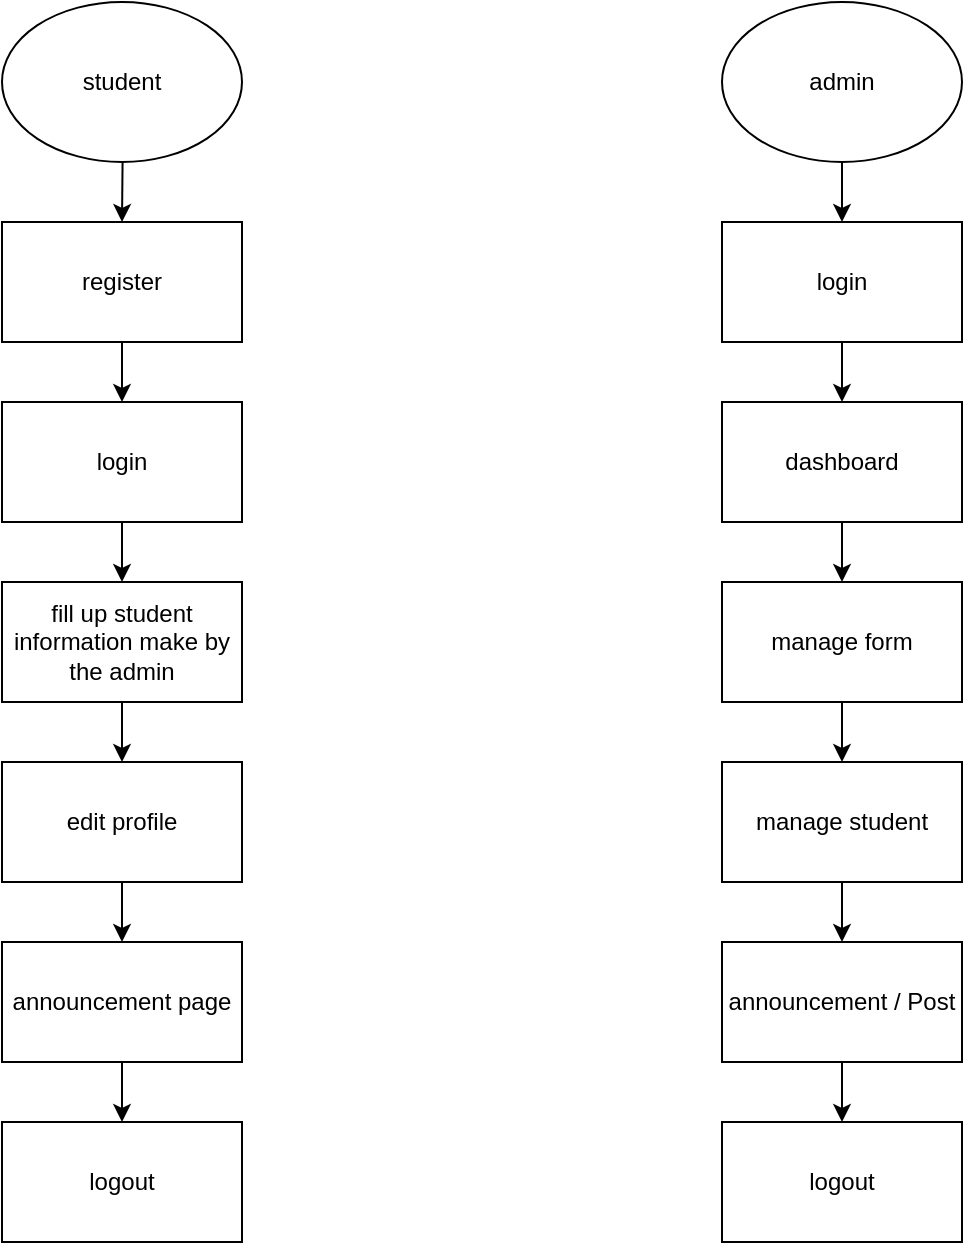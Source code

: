 <mxfile>
    <diagram id="qBcHjyzrUF1Fy2Q5j6HW" name="Page-1">
        <mxGraphModel dx="573" dy="475" grid="1" gridSize="10" guides="1" tooltips="1" connect="1" arrows="1" fold="1" page="1" pageScale="1" pageWidth="850" pageHeight="1100" math="0" shadow="0">
            <root>
                <mxCell id="0"/>
                <mxCell id="1" parent="0"/>
                <mxCell id="9" value="" style="edgeStyle=none;html=1;" edge="1" parent="1" source="5" target="7">
                    <mxGeometry relative="1" as="geometry"/>
                </mxCell>
                <mxCell id="5" value="register" style="rounded=0;whiteSpace=wrap;html=1;" vertex="1" parent="1">
                    <mxGeometry x="130" y="180" width="120" height="60" as="geometry"/>
                </mxCell>
                <mxCell id="10" value="" style="edgeStyle=none;html=1;" edge="1" parent="1" source="6" target="5">
                    <mxGeometry relative="1" as="geometry"/>
                </mxCell>
                <mxCell id="6" value="student" style="ellipse;whiteSpace=wrap;html=1;" vertex="1" parent="1">
                    <mxGeometry x="130" y="70" width="120" height="80" as="geometry"/>
                </mxCell>
                <mxCell id="12" value="" style="edgeStyle=none;html=1;" edge="1" parent="1" source="7" target="11">
                    <mxGeometry relative="1" as="geometry"/>
                </mxCell>
                <mxCell id="7" value="login" style="rounded=0;whiteSpace=wrap;html=1;" vertex="1" parent="1">
                    <mxGeometry x="130" y="270" width="120" height="60" as="geometry"/>
                </mxCell>
                <mxCell id="25" value="" style="edgeStyle=none;html=1;" edge="1" parent="1" source="11" target="24">
                    <mxGeometry relative="1" as="geometry"/>
                </mxCell>
                <mxCell id="11" value="fill up student information make by the admin" style="whiteSpace=wrap;html=1;rounded=0;" vertex="1" parent="1">
                    <mxGeometry x="130" y="360" width="120" height="60" as="geometry"/>
                </mxCell>
                <mxCell id="15" value="" style="edgeStyle=none;html=1;" edge="1" parent="1" source="13" target="14">
                    <mxGeometry relative="1" as="geometry"/>
                </mxCell>
                <mxCell id="13" value="admin" style="ellipse;whiteSpace=wrap;html=1;" vertex="1" parent="1">
                    <mxGeometry x="490" y="70" width="120" height="80" as="geometry"/>
                </mxCell>
                <mxCell id="17" value="" style="edgeStyle=none;html=1;" edge="1" parent="1" source="14" target="16">
                    <mxGeometry relative="1" as="geometry"/>
                </mxCell>
                <mxCell id="14" value="login" style="whiteSpace=wrap;html=1;" vertex="1" parent="1">
                    <mxGeometry x="490" y="180" width="120" height="60" as="geometry"/>
                </mxCell>
                <mxCell id="19" value="" style="edgeStyle=none;html=1;" edge="1" parent="1" source="16" target="18">
                    <mxGeometry relative="1" as="geometry"/>
                </mxCell>
                <mxCell id="16" value="dashboard" style="whiteSpace=wrap;html=1;" vertex="1" parent="1">
                    <mxGeometry x="490" y="270" width="120" height="60" as="geometry"/>
                </mxCell>
                <mxCell id="21" value="" style="edgeStyle=none;html=1;" edge="1" parent="1" source="18" target="20">
                    <mxGeometry relative="1" as="geometry"/>
                </mxCell>
                <mxCell id="18" value="manage form" style="whiteSpace=wrap;html=1;" vertex="1" parent="1">
                    <mxGeometry x="490" y="360" width="120" height="60" as="geometry"/>
                </mxCell>
                <mxCell id="23" value="" style="edgeStyle=none;html=1;" edge="1" parent="1" source="20" target="22">
                    <mxGeometry relative="1" as="geometry"/>
                </mxCell>
                <mxCell id="20" value="manage student" style="whiteSpace=wrap;html=1;" vertex="1" parent="1">
                    <mxGeometry x="490" y="450" width="120" height="60" as="geometry"/>
                </mxCell>
                <mxCell id="30" value="" style="edgeStyle=none;html=1;" edge="1" parent="1" source="22" target="29">
                    <mxGeometry relative="1" as="geometry"/>
                </mxCell>
                <mxCell id="22" value="announcement / Post" style="whiteSpace=wrap;html=1;" vertex="1" parent="1">
                    <mxGeometry x="490" y="540" width="120" height="60" as="geometry"/>
                </mxCell>
                <mxCell id="28" value="" style="edgeStyle=none;html=1;" edge="1" parent="1" source="24" target="27">
                    <mxGeometry relative="1" as="geometry"/>
                </mxCell>
                <mxCell id="24" value="edit profile" style="whiteSpace=wrap;html=1;rounded=0;" vertex="1" parent="1">
                    <mxGeometry x="130" y="450" width="120" height="60" as="geometry"/>
                </mxCell>
                <mxCell id="32" value="" style="edgeStyle=none;html=1;" edge="1" parent="1" source="27" target="31">
                    <mxGeometry relative="1" as="geometry"/>
                </mxCell>
                <mxCell id="27" value="announcement page" style="whiteSpace=wrap;html=1;rounded=0;" vertex="1" parent="1">
                    <mxGeometry x="130" y="540" width="120" height="60" as="geometry"/>
                </mxCell>
                <mxCell id="29" value="logout" style="whiteSpace=wrap;html=1;" vertex="1" parent="1">
                    <mxGeometry x="490" y="630" width="120" height="60" as="geometry"/>
                </mxCell>
                <mxCell id="31" value="logout" style="whiteSpace=wrap;html=1;rounded=0;" vertex="1" parent="1">
                    <mxGeometry x="130" y="630" width="120" height="60" as="geometry"/>
                </mxCell>
            </root>
        </mxGraphModel>
    </diagram>
</mxfile>
